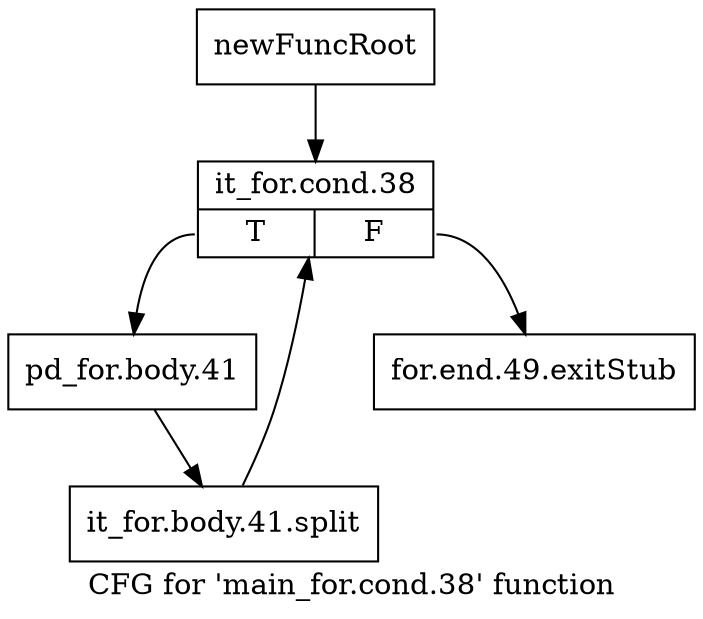 digraph "CFG for 'main_for.cond.38' function" {
	label="CFG for 'main_for.cond.38' function";

	Node0x16fe540 [shape=record,label="{newFuncRoot}"];
	Node0x16fe540 -> Node0x16fe5e0;
	Node0x16fe590 [shape=record,label="{for.end.49.exitStub}"];
	Node0x16fe5e0 [shape=record,label="{it_for.cond.38|{<s0>T|<s1>F}}"];
	Node0x16fe5e0:s0 -> Node0x16fea30;
	Node0x16fe5e0:s1 -> Node0x16fe590;
	Node0x16fea30 [shape=record,label="{pd_for.body.41}"];
	Node0x16fea30 -> Node0x17807b0;
	Node0x17807b0 [shape=record,label="{it_for.body.41.split}"];
	Node0x17807b0 -> Node0x16fe5e0;
}
